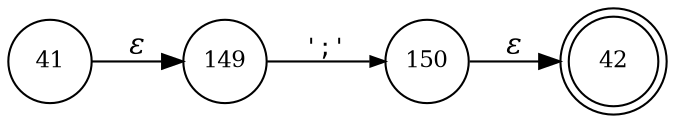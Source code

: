 digraph ATN {
rankdir=LR;
s42[fontsize=11, label="42", shape=doublecircle, fixedsize=true, width=.6];
s149[fontsize=11,label="149", shape=circle, fixedsize=true, width=.55, peripheries=1];
s150[fontsize=11,label="150", shape=circle, fixedsize=true, width=.55, peripheries=1];
s41[fontsize=11,label="41", shape=circle, fixedsize=true, width=.55, peripheries=1];
s41 -> s149 [fontname="Times-Italic", label="&epsilon;"];
s149 -> s150 [fontsize=11, fontname="Courier", arrowsize=.7, label = "';'", arrowhead = normal];
s150 -> s42 [fontname="Times-Italic", label="&epsilon;"];
}